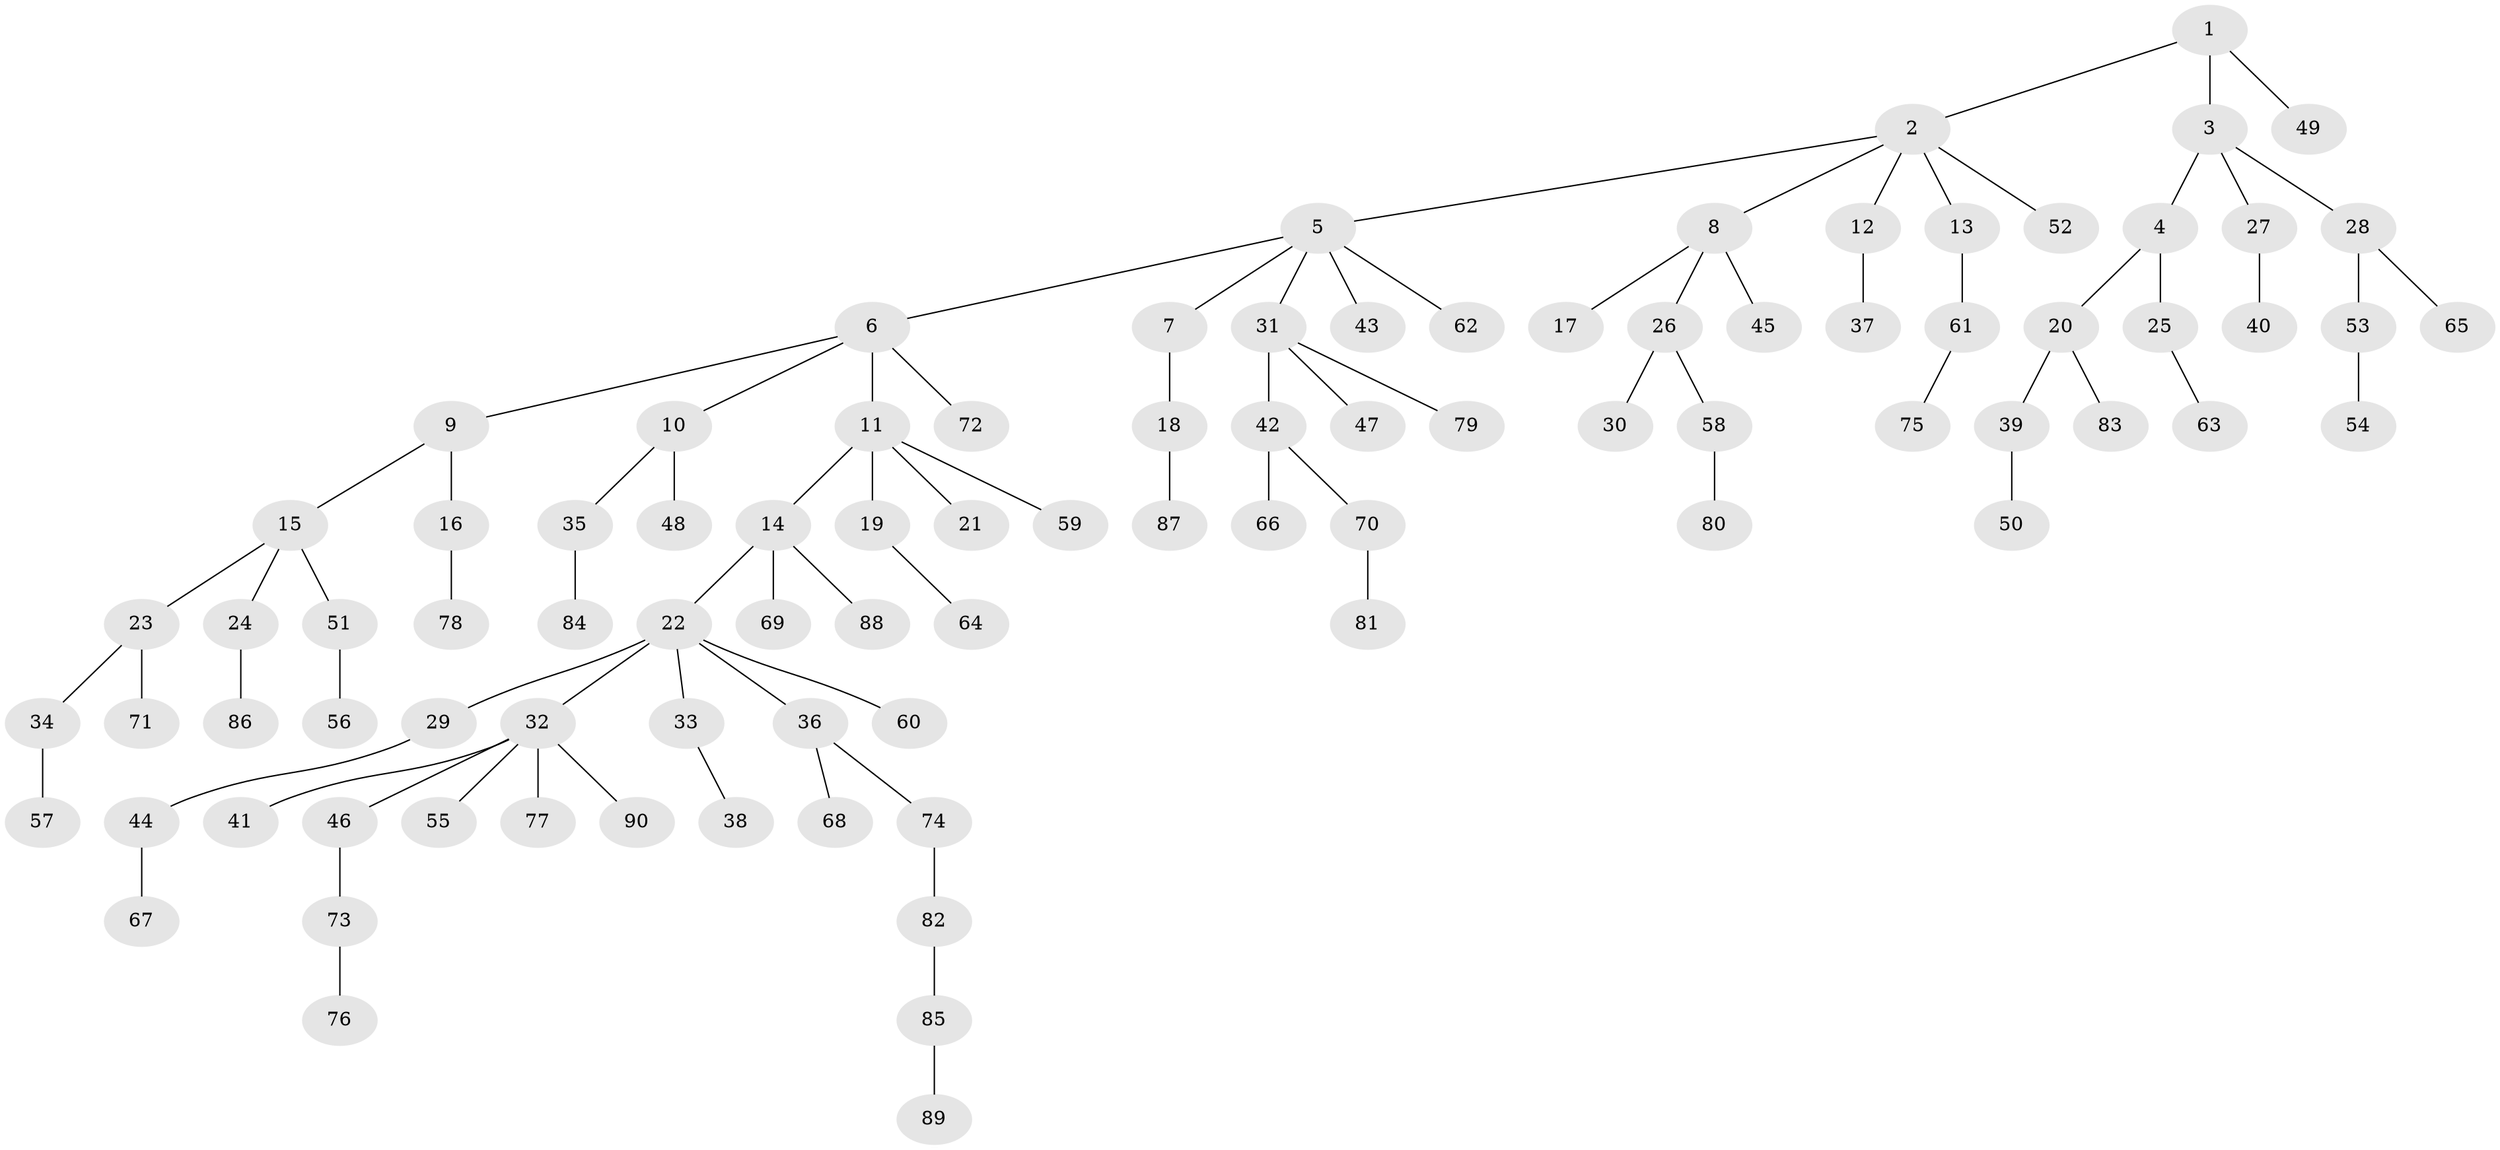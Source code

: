 // coarse degree distribution, {7: 0.015873015873015872, 5: 0.031746031746031744, 9: 0.015873015873015872, 2: 0.23809523809523808, 4: 0.047619047619047616, 3: 0.07936507936507936, 1: 0.5555555555555556, 6: 0.015873015873015872}
// Generated by graph-tools (version 1.1) at 2025/19/03/04/25 18:19:08]
// undirected, 90 vertices, 89 edges
graph export_dot {
graph [start="1"]
  node [color=gray90,style=filled];
  1;
  2;
  3;
  4;
  5;
  6;
  7;
  8;
  9;
  10;
  11;
  12;
  13;
  14;
  15;
  16;
  17;
  18;
  19;
  20;
  21;
  22;
  23;
  24;
  25;
  26;
  27;
  28;
  29;
  30;
  31;
  32;
  33;
  34;
  35;
  36;
  37;
  38;
  39;
  40;
  41;
  42;
  43;
  44;
  45;
  46;
  47;
  48;
  49;
  50;
  51;
  52;
  53;
  54;
  55;
  56;
  57;
  58;
  59;
  60;
  61;
  62;
  63;
  64;
  65;
  66;
  67;
  68;
  69;
  70;
  71;
  72;
  73;
  74;
  75;
  76;
  77;
  78;
  79;
  80;
  81;
  82;
  83;
  84;
  85;
  86;
  87;
  88;
  89;
  90;
  1 -- 2;
  1 -- 3;
  1 -- 49;
  2 -- 5;
  2 -- 8;
  2 -- 12;
  2 -- 13;
  2 -- 52;
  3 -- 4;
  3 -- 27;
  3 -- 28;
  4 -- 20;
  4 -- 25;
  5 -- 6;
  5 -- 7;
  5 -- 31;
  5 -- 43;
  5 -- 62;
  6 -- 9;
  6 -- 10;
  6 -- 11;
  6 -- 72;
  7 -- 18;
  8 -- 17;
  8 -- 26;
  8 -- 45;
  9 -- 15;
  9 -- 16;
  10 -- 35;
  10 -- 48;
  11 -- 14;
  11 -- 19;
  11 -- 21;
  11 -- 59;
  12 -- 37;
  13 -- 61;
  14 -- 22;
  14 -- 69;
  14 -- 88;
  15 -- 23;
  15 -- 24;
  15 -- 51;
  16 -- 78;
  18 -- 87;
  19 -- 64;
  20 -- 39;
  20 -- 83;
  22 -- 29;
  22 -- 32;
  22 -- 33;
  22 -- 36;
  22 -- 60;
  23 -- 34;
  23 -- 71;
  24 -- 86;
  25 -- 63;
  26 -- 30;
  26 -- 58;
  27 -- 40;
  28 -- 53;
  28 -- 65;
  29 -- 44;
  31 -- 42;
  31 -- 47;
  31 -- 79;
  32 -- 41;
  32 -- 46;
  32 -- 55;
  32 -- 77;
  32 -- 90;
  33 -- 38;
  34 -- 57;
  35 -- 84;
  36 -- 68;
  36 -- 74;
  39 -- 50;
  42 -- 66;
  42 -- 70;
  44 -- 67;
  46 -- 73;
  51 -- 56;
  53 -- 54;
  58 -- 80;
  61 -- 75;
  70 -- 81;
  73 -- 76;
  74 -- 82;
  82 -- 85;
  85 -- 89;
}
